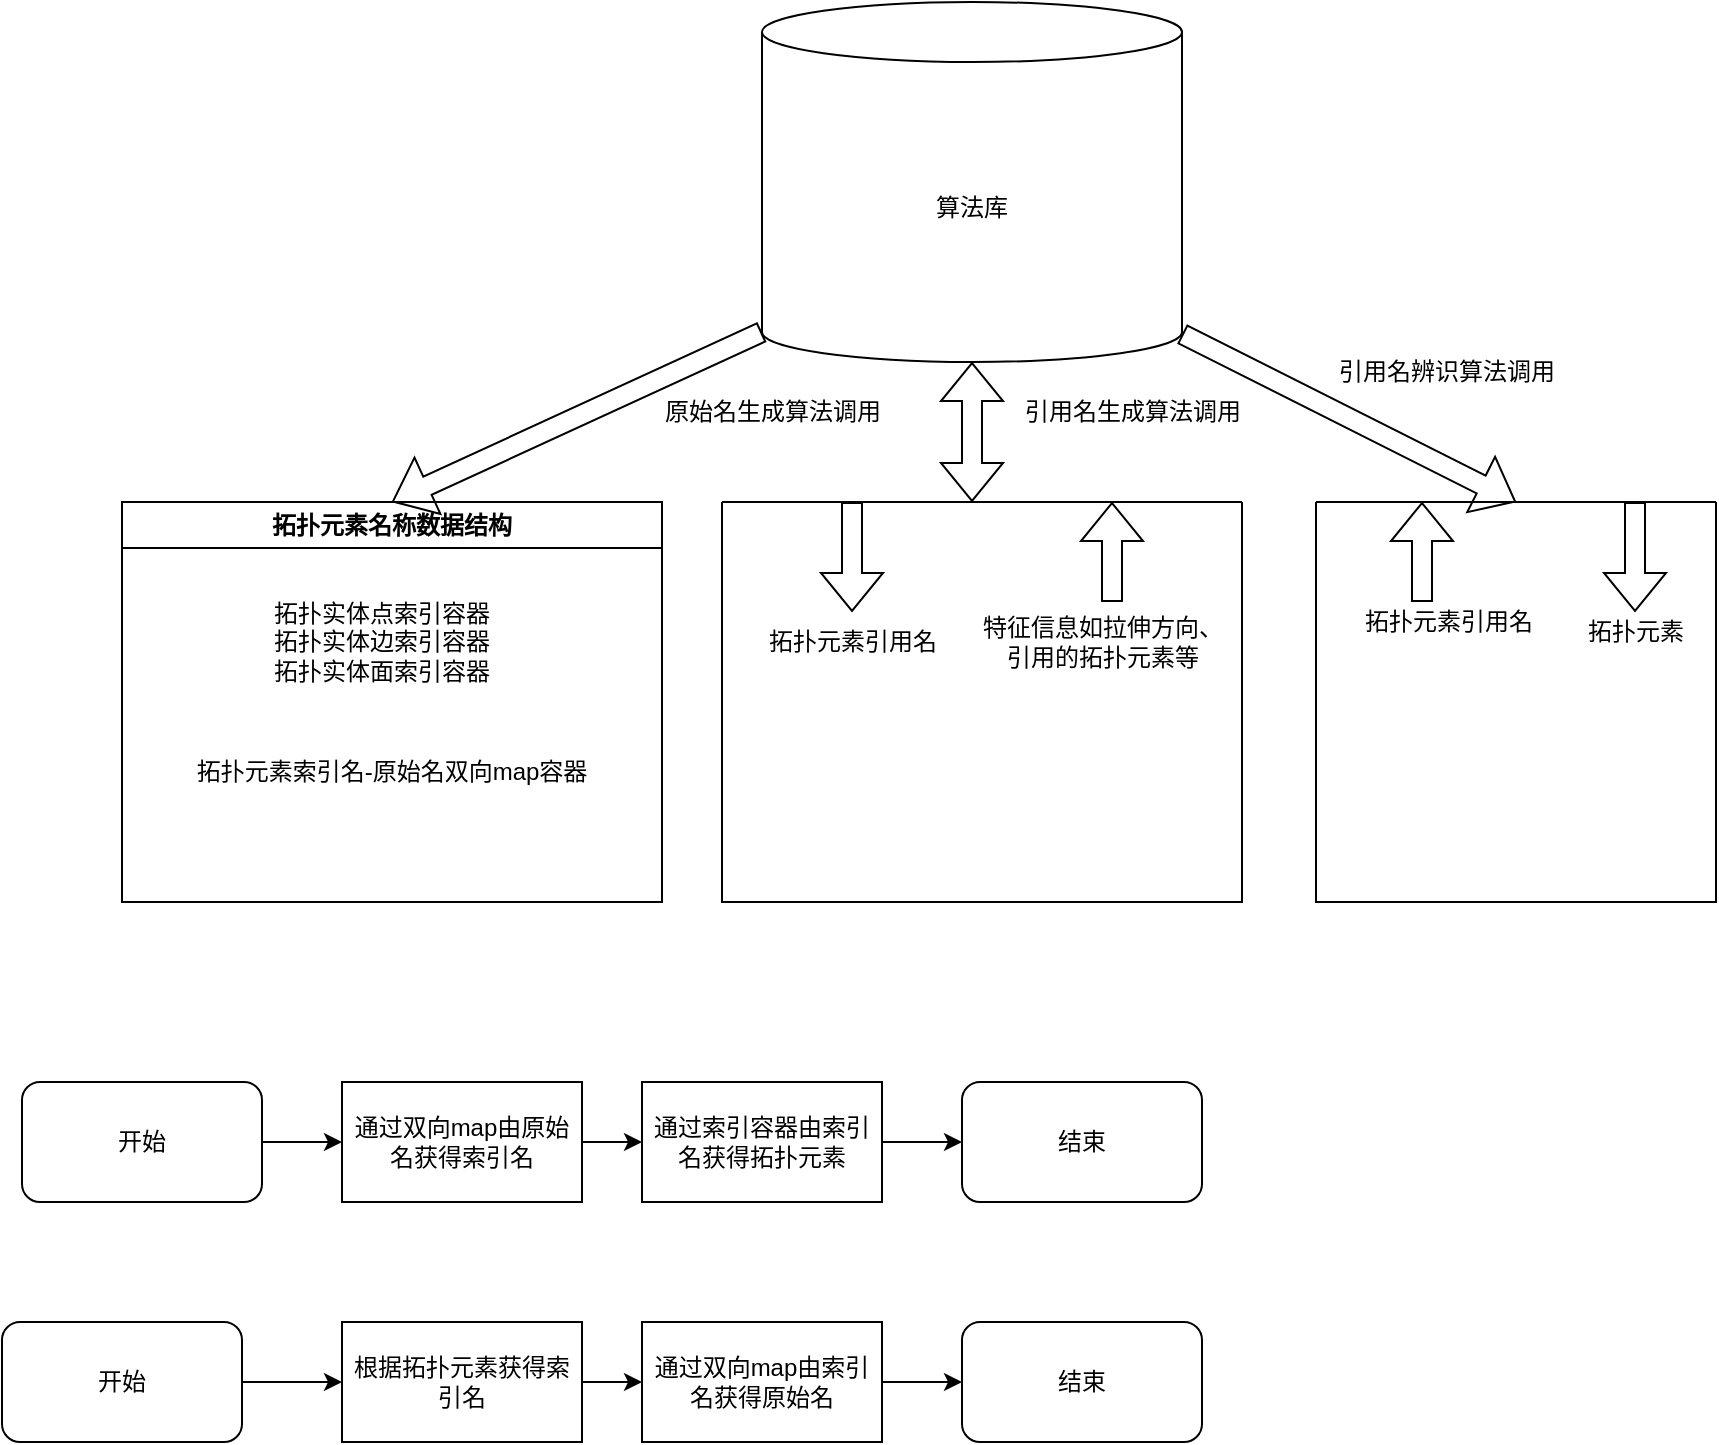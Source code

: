 <mxfile version="21.6.2" type="github">
  <diagram name="第 1 页" id="31zTWE6sgCgxa1R8bSPT">
    <mxGraphModel dx="1050" dy="615" grid="1" gridSize="10" guides="1" tooltips="1" connect="1" arrows="1" fold="1" page="1" pageScale="1" pageWidth="827" pageHeight="1169" math="0" shadow="0">
      <root>
        <mxCell id="0" />
        <mxCell id="1" parent="0" />
        <mxCell id="gFr5kVjGjiV4KIFlTf8y-3" value="算法库" style="shape=cylinder3;whiteSpace=wrap;html=1;boundedLbl=1;backgroundOutline=1;size=15;" vertex="1" parent="1">
          <mxGeometry x="420" y="100" width="210" height="180" as="geometry" />
        </mxCell>
        <mxCell id="gFr5kVjGjiV4KIFlTf8y-5" value="拓扑元素名称数据结构" style="swimlane;whiteSpace=wrap;html=1;" vertex="1" parent="1">
          <mxGeometry x="100" y="350" width="270" height="200" as="geometry" />
        </mxCell>
        <mxCell id="gFr5kVjGjiV4KIFlTf8y-10" value="拓扑实体点索引容器&lt;br&gt;拓扑实体边索引容器&lt;br&gt;拓扑实体面索引容器" style="text;html=1;strokeColor=none;fillColor=none;align=center;verticalAlign=middle;whiteSpace=wrap;rounded=0;" vertex="1" parent="gFr5kVjGjiV4KIFlTf8y-5">
          <mxGeometry x="70" y="40" width="120" height="60" as="geometry" />
        </mxCell>
        <mxCell id="gFr5kVjGjiV4KIFlTf8y-11" value="拓扑元素索引名-原始名双向map容器" style="text;html=1;strokeColor=none;fillColor=none;align=center;verticalAlign=middle;whiteSpace=wrap;rounded=0;" vertex="1" parent="gFr5kVjGjiV4KIFlTf8y-5">
          <mxGeometry x="30" y="120" width="210" height="30" as="geometry" />
        </mxCell>
        <mxCell id="gFr5kVjGjiV4KIFlTf8y-13" value="" style="shape=flexArrow;endArrow=classic;html=1;rounded=0;exitX=0;exitY=1;exitDx=0;exitDy=-15;exitPerimeter=0;entryX=0.5;entryY=0;entryDx=0;entryDy=0;" edge="1" parent="1" source="gFr5kVjGjiV4KIFlTf8y-3" target="gFr5kVjGjiV4KIFlTf8y-5">
          <mxGeometry width="50" height="50" relative="1" as="geometry">
            <mxPoint x="460" y="360" as="sourcePoint" />
            <mxPoint x="510" y="310" as="targetPoint" />
          </mxGeometry>
        </mxCell>
        <mxCell id="gFr5kVjGjiV4KIFlTf8y-14" value="原始名生成算法调用" style="text;html=1;align=center;verticalAlign=middle;resizable=0;points=[];autosize=1;strokeColor=none;fillColor=none;" vertex="1" parent="1">
          <mxGeometry x="360" y="290" width="130" height="30" as="geometry" />
        </mxCell>
        <mxCell id="gFr5kVjGjiV4KIFlTf8y-16" value="引用名生成算法调用" style="text;html=1;align=center;verticalAlign=middle;resizable=0;points=[];autosize=1;strokeColor=none;fillColor=none;" vertex="1" parent="1">
          <mxGeometry x="540" y="290" width="130" height="30" as="geometry" />
        </mxCell>
        <mxCell id="gFr5kVjGjiV4KIFlTf8y-17" value="" style="shape=flexArrow;endArrow=classic;html=1;rounded=0;entryX=0.5;entryY=0;entryDx=0;entryDy=0;" edge="1" parent="1" target="gFr5kVjGjiV4KIFlTf8y-34">
          <mxGeometry width="50" height="50" relative="1" as="geometry">
            <mxPoint x="630" y="266" as="sourcePoint" />
            <mxPoint x="760" y="340" as="targetPoint" />
          </mxGeometry>
        </mxCell>
        <mxCell id="gFr5kVjGjiV4KIFlTf8y-18" value="" style="shape=flexArrow;endArrow=classic;startArrow=classic;html=1;rounded=0;entryX=0.5;entryY=1;entryDx=0;entryDy=0;entryPerimeter=0;" edge="1" parent="1" target="gFr5kVjGjiV4KIFlTf8y-3">
          <mxGeometry width="100" height="100" relative="1" as="geometry">
            <mxPoint x="525" y="350" as="sourcePoint" />
            <mxPoint x="560" y="340" as="targetPoint" />
          </mxGeometry>
        </mxCell>
        <mxCell id="gFr5kVjGjiV4KIFlTf8y-23" value="" style="swimlane;startSize=0;" vertex="1" parent="1">
          <mxGeometry x="400" y="350" width="260" height="200" as="geometry" />
        </mxCell>
        <mxCell id="gFr5kVjGjiV4KIFlTf8y-24" value="拓扑元素引用名" style="text;html=1;align=center;verticalAlign=middle;resizable=0;points=[];autosize=1;strokeColor=none;fillColor=none;" vertex="1" parent="gFr5kVjGjiV4KIFlTf8y-23">
          <mxGeometry x="10" y="55" width="110" height="30" as="geometry" />
        </mxCell>
        <mxCell id="gFr5kVjGjiV4KIFlTf8y-25" value="特征信息如拉伸方向、&lt;br&gt;引用的拓扑元素等" style="text;html=1;align=center;verticalAlign=middle;resizable=0;points=[];autosize=1;strokeColor=none;fillColor=none;" vertex="1" parent="gFr5kVjGjiV4KIFlTf8y-23">
          <mxGeometry x="120" y="50" width="140" height="40" as="geometry" />
        </mxCell>
        <mxCell id="gFr5kVjGjiV4KIFlTf8y-30" value="" style="shape=flexArrow;endArrow=classic;html=1;rounded=0;exitX=0.25;exitY=0;exitDx=0;exitDy=0;" edge="1" parent="gFr5kVjGjiV4KIFlTf8y-23" source="gFr5kVjGjiV4KIFlTf8y-23" target="gFr5kVjGjiV4KIFlTf8y-24">
          <mxGeometry width="50" height="50" relative="1" as="geometry">
            <mxPoint x="110" y="160" as="sourcePoint" />
            <mxPoint x="63" y="60" as="targetPoint" />
          </mxGeometry>
        </mxCell>
        <mxCell id="gFr5kVjGjiV4KIFlTf8y-31" value="" style="shape=flexArrow;endArrow=classic;html=1;rounded=0;entryX=0.75;entryY=0;entryDx=0;entryDy=0;" edge="1" parent="gFr5kVjGjiV4KIFlTf8y-23" target="gFr5kVjGjiV4KIFlTf8y-23">
          <mxGeometry width="50" height="50" relative="1" as="geometry">
            <mxPoint x="195" y="50" as="sourcePoint" />
            <mxPoint x="170" y="120" as="targetPoint" />
          </mxGeometry>
        </mxCell>
        <mxCell id="gFr5kVjGjiV4KIFlTf8y-29" value="引用名辨识算法调用" style="text;html=1;align=center;verticalAlign=middle;resizable=0;points=[];autosize=1;strokeColor=none;fillColor=none;" vertex="1" parent="1">
          <mxGeometry x="697" y="270" width="130" height="30" as="geometry" />
        </mxCell>
        <mxCell id="gFr5kVjGjiV4KIFlTf8y-34" value="" style="swimlane;startSize=0;" vertex="1" parent="1">
          <mxGeometry x="697" y="350" width="200" height="200" as="geometry" />
        </mxCell>
        <mxCell id="gFr5kVjGjiV4KIFlTf8y-35" value="拓扑元素引用名" style="text;html=1;strokeColor=none;fillColor=none;align=center;verticalAlign=middle;whiteSpace=wrap;rounded=0;" vertex="1" parent="gFr5kVjGjiV4KIFlTf8y-34">
          <mxGeometry x="23" y="50" width="87" height="20" as="geometry" />
        </mxCell>
        <mxCell id="gFr5kVjGjiV4KIFlTf8y-36" value="拓扑元素" style="text;html=1;strokeColor=none;fillColor=none;align=center;verticalAlign=middle;whiteSpace=wrap;rounded=0;" vertex="1" parent="gFr5kVjGjiV4KIFlTf8y-34">
          <mxGeometry x="130" y="50" width="60" height="30" as="geometry" />
        </mxCell>
        <mxCell id="gFr5kVjGjiV4KIFlTf8y-37" value="" style="shape=flexArrow;endArrow=classic;html=1;rounded=0;exitX=0.25;exitY=0;exitDx=0;exitDy=0;" edge="1" parent="gFr5kVjGjiV4KIFlTf8y-34">
          <mxGeometry width="50" height="50" relative="1" as="geometry">
            <mxPoint x="159.5" as="sourcePoint" />
            <mxPoint x="159.5" y="55" as="targetPoint" />
          </mxGeometry>
        </mxCell>
        <mxCell id="gFr5kVjGjiV4KIFlTf8y-38" value="" style="shape=flexArrow;endArrow=classic;html=1;rounded=0;entryX=0.75;entryY=0;entryDx=0;entryDy=0;" edge="1" parent="gFr5kVjGjiV4KIFlTf8y-34">
          <mxGeometry width="50" height="50" relative="1" as="geometry">
            <mxPoint x="53" y="50" as="sourcePoint" />
            <mxPoint x="53" as="targetPoint" />
          </mxGeometry>
        </mxCell>
        <mxCell id="gFr5kVjGjiV4KIFlTf8y-41" style="edgeStyle=orthogonalEdgeStyle;rounded=0;orthogonalLoop=1;jettySize=auto;html=1;entryX=0;entryY=0.5;entryDx=0;entryDy=0;" edge="1" parent="1" source="gFr5kVjGjiV4KIFlTf8y-40" target="gFr5kVjGjiV4KIFlTf8y-42">
          <mxGeometry relative="1" as="geometry">
            <mxPoint x="240" y="670" as="targetPoint" />
          </mxGeometry>
        </mxCell>
        <mxCell id="gFr5kVjGjiV4KIFlTf8y-40" value="开始" style="rounded=1;whiteSpace=wrap;html=1;" vertex="1" parent="1">
          <mxGeometry x="50" y="640" width="120" height="60" as="geometry" />
        </mxCell>
        <mxCell id="gFr5kVjGjiV4KIFlTf8y-43" style="edgeStyle=orthogonalEdgeStyle;rounded=0;orthogonalLoop=1;jettySize=auto;html=1;entryX=0;entryY=0.5;entryDx=0;entryDy=0;" edge="1" parent="1" source="gFr5kVjGjiV4KIFlTf8y-42" target="gFr5kVjGjiV4KIFlTf8y-44">
          <mxGeometry relative="1" as="geometry">
            <mxPoint x="460" y="670" as="targetPoint" />
          </mxGeometry>
        </mxCell>
        <mxCell id="gFr5kVjGjiV4KIFlTf8y-42" value="通过双向map由原始名获得索引名" style="rounded=0;whiteSpace=wrap;html=1;" vertex="1" parent="1">
          <mxGeometry x="210" y="640" width="120" height="60" as="geometry" />
        </mxCell>
        <mxCell id="gFr5kVjGjiV4KIFlTf8y-46" style="edgeStyle=orthogonalEdgeStyle;rounded=0;orthogonalLoop=1;jettySize=auto;html=1;entryX=0;entryY=0.5;entryDx=0;entryDy=0;" edge="1" parent="1" source="gFr5kVjGjiV4KIFlTf8y-44" target="gFr5kVjGjiV4KIFlTf8y-45">
          <mxGeometry relative="1" as="geometry" />
        </mxCell>
        <mxCell id="gFr5kVjGjiV4KIFlTf8y-44" value="通过索引容器由索引名获得拓扑元素" style="rounded=0;whiteSpace=wrap;html=1;" vertex="1" parent="1">
          <mxGeometry x="360" y="640" width="120" height="60" as="geometry" />
        </mxCell>
        <mxCell id="gFr5kVjGjiV4KIFlTf8y-45" value="结束" style="rounded=1;whiteSpace=wrap;html=1;" vertex="1" parent="1">
          <mxGeometry x="520" y="640" width="120" height="60" as="geometry" />
        </mxCell>
        <mxCell id="gFr5kVjGjiV4KIFlTf8y-47" style="edgeStyle=orthogonalEdgeStyle;rounded=0;orthogonalLoop=1;jettySize=auto;html=1;entryX=0;entryY=0.5;entryDx=0;entryDy=0;" edge="1" parent="1" source="gFr5kVjGjiV4KIFlTf8y-48" target="gFr5kVjGjiV4KIFlTf8y-50">
          <mxGeometry relative="1" as="geometry">
            <mxPoint x="230" y="790" as="targetPoint" />
          </mxGeometry>
        </mxCell>
        <mxCell id="gFr5kVjGjiV4KIFlTf8y-48" value="开始" style="rounded=1;whiteSpace=wrap;html=1;" vertex="1" parent="1">
          <mxGeometry x="40" y="760" width="120" height="60" as="geometry" />
        </mxCell>
        <mxCell id="gFr5kVjGjiV4KIFlTf8y-49" style="edgeStyle=orthogonalEdgeStyle;rounded=0;orthogonalLoop=1;jettySize=auto;html=1;entryX=0;entryY=0.5;entryDx=0;entryDy=0;" edge="1" parent="1" source="gFr5kVjGjiV4KIFlTf8y-50" target="gFr5kVjGjiV4KIFlTf8y-52">
          <mxGeometry relative="1" as="geometry">
            <mxPoint x="450" y="790" as="targetPoint" />
          </mxGeometry>
        </mxCell>
        <mxCell id="gFr5kVjGjiV4KIFlTf8y-50" value="根据拓扑元素获得索引名" style="rounded=0;whiteSpace=wrap;html=1;" vertex="1" parent="1">
          <mxGeometry x="210" y="760" width="120" height="60" as="geometry" />
        </mxCell>
        <mxCell id="gFr5kVjGjiV4KIFlTf8y-51" style="edgeStyle=orthogonalEdgeStyle;rounded=0;orthogonalLoop=1;jettySize=auto;html=1;entryX=0;entryY=0.5;entryDx=0;entryDy=0;" edge="1" parent="1" source="gFr5kVjGjiV4KIFlTf8y-52" target="gFr5kVjGjiV4KIFlTf8y-53">
          <mxGeometry relative="1" as="geometry" />
        </mxCell>
        <mxCell id="gFr5kVjGjiV4KIFlTf8y-52" value="通过双向map由索引名获得原始名" style="rounded=0;whiteSpace=wrap;html=1;" vertex="1" parent="1">
          <mxGeometry x="360" y="760" width="120" height="60" as="geometry" />
        </mxCell>
        <mxCell id="gFr5kVjGjiV4KIFlTf8y-53" value="结束" style="rounded=1;whiteSpace=wrap;html=1;" vertex="1" parent="1">
          <mxGeometry x="520" y="760" width="120" height="60" as="geometry" />
        </mxCell>
      </root>
    </mxGraphModel>
  </diagram>
</mxfile>
